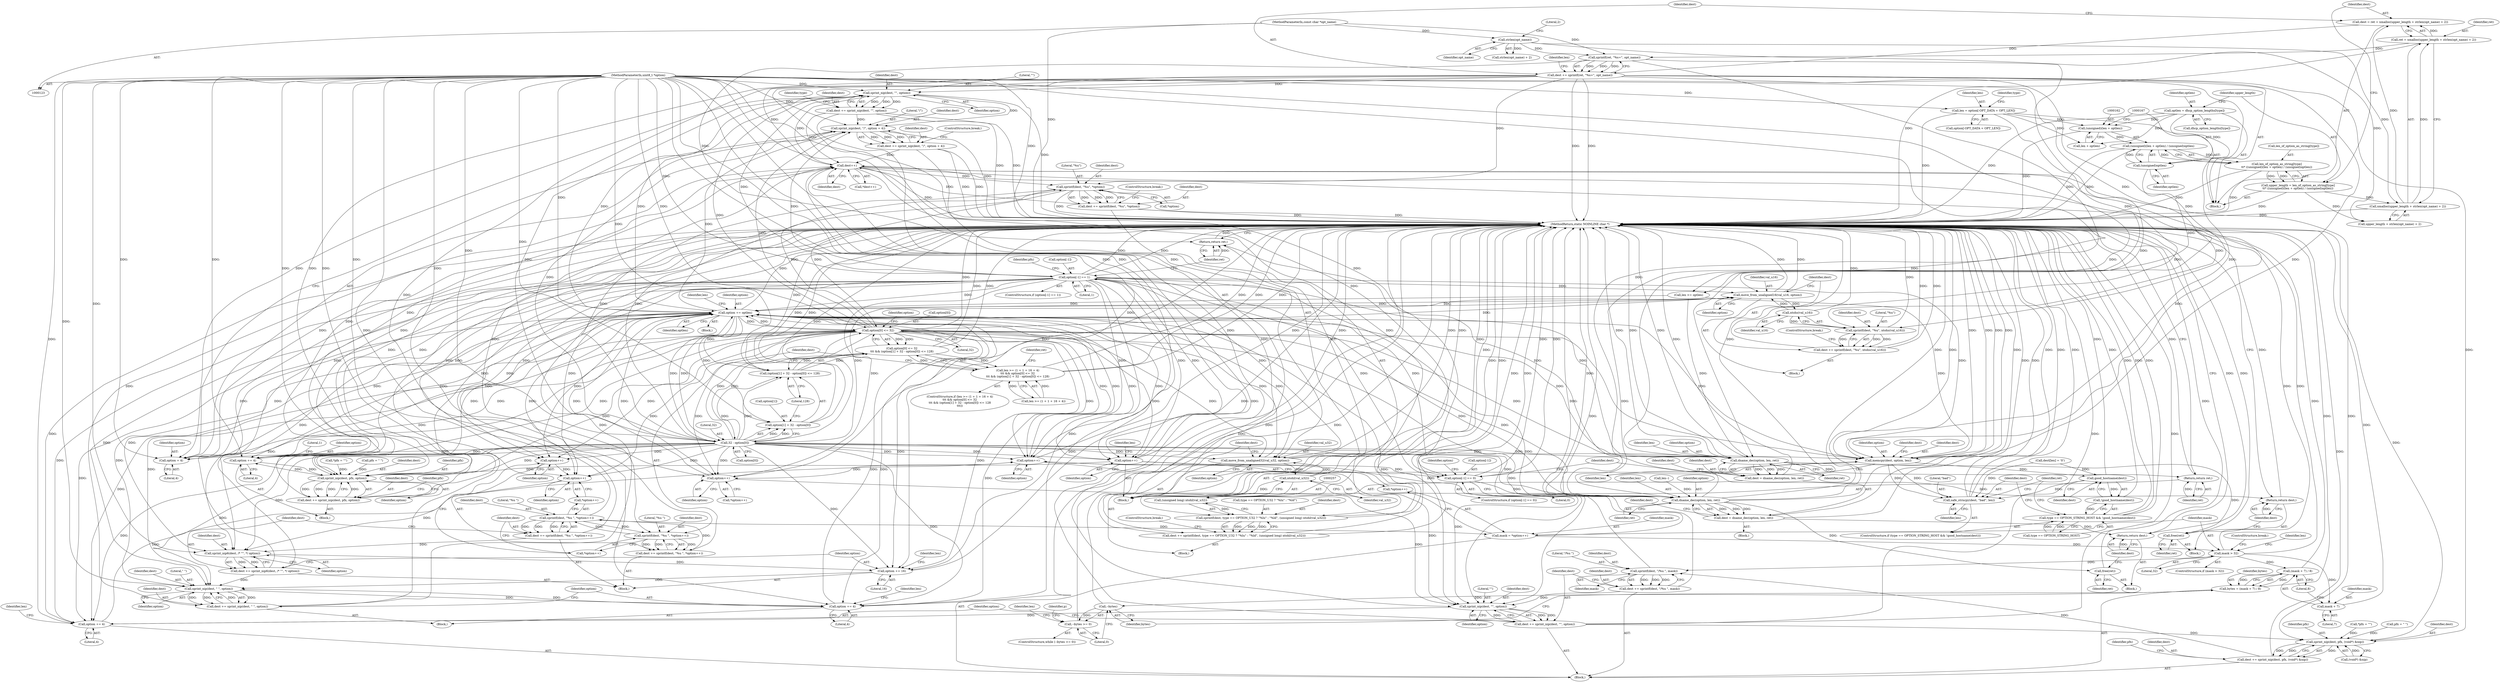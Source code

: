 digraph "0_busybox_352f79acbd759c14399e39baef21fc4ffe180ac2@API" {
"1000169" [label="(Call,dest = ret = xmalloc(upper_length + strlen(opt_name) + 2))"];
"1000171" [label="(Call,ret = xmalloc(upper_length + strlen(opt_name) + 2))"];
"1000173" [label="(Call,xmalloc(upper_length + strlen(opt_name) + 2))"];
"1000154" [label="(Call,upper_length = len_of_option_as_string[type]\n\t\t* ((unsigned)(len + optlen) / (unsigned)optlen))"];
"1000156" [label="(Call,len_of_option_as_string[type]\n\t\t* ((unsigned)(len + optlen) / (unsigned)optlen))"];
"1000160" [label="(Call,(unsigned)(len + optlen) / (unsigned)optlen)"];
"1000161" [label="(Call,(unsigned)(len + optlen))"];
"1000134" [label="(Call,len = option[-OPT_DATA + OPT_LEN])"];
"1000124" [label="(MethodParameterIn,uint8_t *option)"];
"1000149" [label="(Call,optlen = dhcp_option_lengths[type])"];
"1000166" [label="(Call,(unsigned)optlen)"];
"1000177" [label="(Call,strlen(opt_name))"];
"1000126" [label="(MethodParameterIn,const char *opt_name)"];
"1000180" [label="(Call,dest += sprintf(ret, \"%s=\", opt_name))"];
"1000198" [label="(Call,sprint_nip(dest, \"\", option))"];
"1000196" [label="(Call,dest += sprint_nip(dest, \"\", option))"];
"1000209" [label="(Call,sprint_nip(dest, \"/\", option + 4))"];
"1000207" [label="(Call,dest += sprint_nip(dest, \"/\", option + 4))"];
"1000561" [label="(Call,dest++)"];
"1000219" [label="(Call,sprintf(dest, \"%u\", *option))"];
"1000217" [label="(Call,dest += sprintf(dest, \"%u\", *option))"];
"1000396" [label="(Call,option[0] <= 32)"];
"1000212" [label="(Call,option + 4)"];
"1000228" [label="(Call,move_from_unaligned16(val_u16, option))"];
"1000236" [label="(Call,ntohs(val_u16))"];
"1000233" [label="(Call,sprintf(dest, \"%u\", ntohs(val_u16)))"];
"1000231" [label="(Call,dest += sprintf(dest, \"%u\", ntohs(val_u16)))"];
"1000548" [label="(Call,option += optlen)"];
"1000243" [label="(Call,move_from_unaligned32(val_u32, option))"];
"1000258" [label="(Call,ntohl(val_u32))"];
"1000256" [label="(Call,(unsigned long) ntohl(val_u32))"];
"1000248" [label="(Call,sprintf(dest, type == OPTION_U32 ? \"%lu\" : \"%ld\", (unsigned long) ntohl(val_u32)))"];
"1000246" [label="(Call,dest += sprintf(dest, type == OPTION_U32 ? \"%lu\" : \"%ld\", (unsigned long) ntohl(val_u32)))"];
"1000263" [label="(Call,memcpy(dest, option, len))"];
"1000278" [label="(Call,good_hostname(dest))"];
"1000277" [label="(Call,!good_hostname(dest))"];
"1000273" [label="(Call,type == OPTION_STRING_HOST && !good_hostname(dest))"];
"1000280" [label="(Call,safe_strncpy(dest, \"bad\", len))"];
"1000306" [label="(Call,option++)"];
"1000342" [label="(Call,option++)"];
"1000371" [label="(Call,sprint_nip(dest, \"\", option))"];
"1000369" [label="(Call,dest += sprint_nip(dest, \"\", option))"];
"1000353" [label="(Call,sprint_nip(dest, pfx, (void*) &nip))"];
"1000351" [label="(Call,dest += sprint_nip(dest, pfx, (void*) &nip))"];
"1000365" [label="(Call,sprintf(dest, \"/%u \", mask))"];
"1000363" [label="(Call,dest += sprintf(dest, \"/%u \", mask))"];
"1000375" [label="(Call,option += 4)"];
"1000401" [label="(Call,(option[1] + 32 - option[0]) <= 128)"];
"1000395" [label="(Call,option[0] <= 32\n\t\t\t && (option[1] + 32 - option[0]) <= 128)"];
"1000385" [label="(Call,len >= (1 + 1 + 16 + 4)\n\t\t\t && option[0] <= 32\n\t\t\t && (option[1] + 32 - option[0]) <= 128)"];
"1000402" [label="(Call,option[1] + 32 - option[0])"];
"1000406" [label="(Call,32 - option[0])"];
"1000419" [label="(Call,option++)"];
"1000427" [label="(Call,option++)"];
"1000431" [label="(Call,sprint_nip6(dest, /* \"\", */ option))"];
"1000429" [label="(Call,dest += sprint_nip6(dest, /* \"\", */ option))"];
"1000451" [label="(Call,sprint_nip(dest, \" \", option))"];
"1000449" [label="(Call,dest += sprint_nip(dest, \" \", option))"];
"1000455" [label="(Call,option += 4)"];
"1000434" [label="(Call,option += 16)"];
"1000471" [label="(Call,dname_dec(option, len, ret))"];
"1000469" [label="(Call,dest = dname_dec(option, len, ret))"];
"1000480" [label="(Return,return dest;)"];
"1000478" [label="(Call,free(ret))"];
"1000482" [label="(Return,return ret;)"];
"1000485" [label="(Call,option++)"];
"1000490" [label="(Call,option[-1] == 0)"];
"1000499" [label="(Call,dname_dec(option, len, ret))"];
"1000497" [label="(Call,dest = dname_dec(option, len, ret))"];
"1000508" [label="(Return,return dest;)"];
"1000506" [label="(Call,free(ret))"];
"1000546" [label="(Return,return ret;)"];
"1000512" [label="(Call,option[-1] == 1)"];
"1000536" [label="(Call,sprint_nip(dest, pfx, option))"];
"1000534" [label="(Call,dest += sprint_nip(dest, pfx, option))"];
"1000543" [label="(Call,option += 4)"];
"1000415" [label="(Call,sprintf(dest, \"%u \", *option++))"];
"1000413" [label="(Call,dest += sprintf(dest, \"%u \", *option++))"];
"1000423" [label="(Call,sprintf(dest, \"%u \", *option++))"];
"1000303" [label="(Call,mask = *option++)"];
"1000309" [label="(Call,mask > 32)"];
"1000326" [label="(Call,(mask + 7) / 8)"];
"1000324" [label="(Call,bytes = (mask + 7) / 8)"];
"1000333" [label="(Call,--bytes)"];
"1000332" [label="(Call,--bytes >= 0)"];
"1000327" [label="(Call,mask + 7)"];
"1000421" [label="(Call,dest += sprintf(dest, \"%u \", *option++))"];
"1000136" [label="(Call,option[-OPT_DATA + OPT_LEN])"];
"1000408" [label="(Call,option[0])"];
"1000498" [label="(Identifier,dest)"];
"1000231" [label="(Call,dest += sprintf(dest, \"%u\", ntohs(val_u16)))"];
"1000422" [label="(Identifier,dest)"];
"1000180" [label="(Call,dest += sprintf(ret, \"%s=\", opt_name))"];
"1000200" [label="(Literal,\"\")"];
"1000499" [label="(Call,dname_dec(option, len, ret))"];
"1000455" [label="(Call,option += 4)"];
"1000171" [label="(Call,ret = xmalloc(upper_length + strlen(opt_name) + 2))"];
"1000226" [label="(Block,)"];
"1000520" [label="(Call,*pfx = \"\")"];
"1000232" [label="(Identifier,dest)"];
"1000342" [label="(Call,option++)"];
"1000327" [label="(Call,mask + 7)"];
"1000540" [label="(Call,pfx = \" \")"];
"1000177" [label="(Call,strlen(opt_name))"];
"1000450" [label="(Identifier,dest)"];
"1000434" [label="(Call,option += 16)"];
"1000479" [label="(Identifier,ret)"];
"1000241" [label="(Block,)"];
"1000161" [label="(Call,(unsigned)(len + optlen))"];
"1000426" [label="(Call,*option++)"];
"1000504" [label="(Identifier,dest)"];
"1000544" [label="(Identifier,option)"];
"1000134" [label="(Call,len = option[-OPT_DATA + OPT_LEN])"];
"1000469" [label="(Call,dest = dname_dec(option, len, ret))"];
"1000243" [label="(Call,move_from_unaligned32(val_u32, option))"];
"1000402" [label="(Call,option[1] + 32 - option[0])"];
"1000507" [label="(Identifier,ret)"];
"1000331" [label="(ControlStructure,while (--bytes >= 0))"];
"1000449" [label="(Call,dest += sprint_nip(dest, \" \", option))"];
"1000298" [label="(Block,)"];
"1000265" [label="(Identifier,option)"];
"1000224" [label="(ControlStructure,break;)"];
"1000512" [label="(Call,option[-1] == 1)"];
"1000367" [label="(Literal,\"/%u \")"];
"1000215" [label="(ControlStructure,break;)"];
"1000269" [label="(Identifier,dest)"];
"1000476" [label="(Identifier,dest)"];
"1000488" [label="(Identifier,len)"];
"1000341" [label="(Call,*option++)"];
"1000219" [label="(Call,sprintf(dest, \"%u\", *option))"];
"1000168" [label="(Identifier,optlen)"];
"1000307" [label="(Identifier,option)"];
"1000326" [label="(Call,(mask + 7) / 8)"];
"1000247" [label="(Identifier,dest)"];
"1000360" [label="(Call,pfx = \" \")"];
"1000282" [label="(Literal,\"bad\")"];
"1000157" [label="(Call,len_of_option_as_string[type])"];
"1000451" [label="(Call,sprint_nip(dest, \" \", option))"];
"1000361" [label="(Identifier,pfx)"];
"1000473" [label="(Identifier,len)"];
"1000511" [label="(ControlStructure,if (option[-1] == 1))"];
"1000220" [label="(Identifier,dest)"];
"1000379" [label="(Identifier,len)"];
"1000517" [label="(Literal,1)"];
"1000285" [label="(Identifier,ret)"];
"1000545" [label="(Literal,4)"];
"1000496" [label="(Block,)"];
"1000324" [label="(Call,bytes = (mask + 7) / 8)"];
"1000325" [label="(Identifier,bytes)"];
"1000376" [label="(Identifier,option)"];
"1000406" [label="(Call,32 - option[0])"];
"1000452" [label="(Identifier,dest)"];
"1000173" [label="(Call,xmalloc(upper_length + strlen(opt_name) + 2))"];
"1000212" [label="(Call,option + 4)"];
"1000352" [label="(Identifier,dest)"];
"1000550" [label="(Identifier,optlen)"];
"1000415" [label="(Call,sprintf(dest, \"%u \", *option++))"];
"1000384" [label="(ControlStructure,if (len >= (1 + 1 + 16 + 4)\n\t\t\t && option[0] <= 32\n\t\t\t && (option[1] + 32 - option[0]) <= 128\n\t\t\t))"];
"1000274" [label="(Call,type == OPTION_STRING_HOST)"];
"1000497" [label="(Call,dest = dname_dec(option, len, ret))"];
"1000156" [label="(Call,len_of_option_as_string[type]\n\t\t* ((unsigned)(len + optlen) / (unsigned)optlen))"];
"1000309" [label="(Call,mask > 32)"];
"1000385" [label="(Call,len >= (1 + 1 + 16 + 4)\n\t\t\t && option[0] <= 32\n\t\t\t && (option[1] + 32 - option[0]) <= 128)"];
"1000537" [label="(Identifier,dest)"];
"1000365" [label="(Call,sprintf(dest, \"/%u \", mask))"];
"1000477" [label="(Block,)"];
"1000448" [label="(Block,)"];
"1000279" [label="(Identifier,dest)"];
"1000222" [label="(Call,*option)"];
"1000514" [label="(Identifier,option)"];
"1000213" [label="(Identifier,option)"];
"1000506" [label="(Call,free(ret))"];
"1000368" [label="(Identifier,mask)"];
"1000283" [label="(Identifier,len)"];
"1000438" [label="(Identifier,len)"];
"1000509" [label="(Identifier,dest)"];
"1000245" [label="(Identifier,option)"];
"1000377" [label="(Literal,4)"];
"1000181" [label="(Identifier,dest)"];
"1000414" [label="(Identifier,dest)"];
"1000436" [label="(Literal,16)"];
"1000404" [label="(Identifier,option)"];
"1000170" [label="(Identifier,dest)"];
"1000154" [label="(Call,upper_length = len_of_option_as_string[type]\n\t\t* ((unsigned)(len + optlen) / (unsigned)optlen))"];
"1000246" [label="(Call,dest += sprintf(dest, type == OPTION_U32 ? \"%lu\" : \"%ld\", (unsigned long) ntohl(val_u32)))"];
"1000249" [label="(Identifier,dest)"];
"1000201" [label="(Identifier,option)"];
"1000187" [label="(Call,len >= optlen)"];
"1000127" [label="(Block,)"];
"1000375" [label="(Call,option += 4)"];
"1000467" [label="(Identifier,ret)"];
"1000369" [label="(Call,dest += sprint_nip(dest, \"\", option))"];
"1000407" [label="(Literal,32)"];
"1000435" [label="(Identifier,option)"];
"1000489" [label="(ControlStructure,if (option[-1] == 0))"];
"1000501" [label="(Identifier,len)"];
"1000233" [label="(Call,sprintf(dest, \"%u\", ntohs(val_u16)))"];
"1000459" [label="(Identifier,len)"];
"1000525" [label="(Block,)"];
"1000244" [label="(Identifier,val_u32)"];
"1000524" [label="(Literal,1)"];
"1000373" [label="(Literal,\"\")"];
"1000490" [label="(Call,option[-1] == 0)"];
"1000356" [label="(Call,(void*) &nip)"];
"1000481" [label="(Identifier,dest)"];
"1000570" [label="(MethodReturn,static NOINLINE char *)"];
"1000432" [label="(Identifier,dest)"];
"1000521" [label="(Identifier,pfx)"];
"1000308" [label="(ControlStructure,if (mask > 32))"];
"1000190" [label="(Block,)"];
"1000209" [label="(Call,sprint_nip(dest, \"/\", option + 4))"];
"1000218" [label="(Identifier,dest)"];
"1000513" [label="(Call,option[-1])"];
"1000400" [label="(Literal,32)"];
"1000149" [label="(Call,optlen = dhcp_option_lengths[type])"];
"1000418" [label="(Call,*option++)"];
"1000210" [label="(Identifier,dest)"];
"1000182" [label="(Call,sprintf(ret, \"%s=\", opt_name))"];
"1000172" [label="(Identifier,ret)"];
"1000470" [label="(Identifier,dest)"];
"1000487" [label="(Call,len--)"];
"1000335" [label="(Literal,0)"];
"1000471" [label="(Call,dname_dec(option, len, ret))"];
"1000547" [label="(Identifier,ret)"];
"1000425" [label="(Literal,\"%u \")"];
"1000372" [label="(Identifier,dest)"];
"1000304" [label="(Identifier,mask)"];
"1000536" [label="(Call,sprint_nip(dest, pfx, option))"];
"1000211" [label="(Literal,\"/\")"];
"1000266" [label="(Identifier,len)"];
"1000263" [label="(Call,memcpy(dest, option, len))"];
"1000264" [label="(Identifier,dest)"];
"1000281" [label="(Identifier,dest)"];
"1000329" [label="(Literal,7)"];
"1000278" [label="(Call,good_hostname(dest))"];
"1000126" [label="(MethodParameterIn,const char *opt_name)"];
"1000259" [label="(Identifier,val_u32)"];
"1000420" [label="(Identifier,option)"];
"1000456" [label="(Identifier,option)"];
"1000483" [label="(Identifier,ret)"];
"1000546" [label="(Return,return ret;)"];
"1000332" [label="(Call,--bytes >= 0)"];
"1000411" [label="(Literal,128)"];
"1000417" [label="(Literal,\"%u \")"];
"1000340" [label="(Identifier,p)"];
"1000486" [label="(Identifier,option)"];
"1000427" [label="(Call,option++)"];
"1000561" [label="(Call,dest++)"];
"1000198" [label="(Call,sprint_nip(dest, \"\", option))"];
"1000354" [label="(Identifier,dest)"];
"1000311" [label="(Literal,32)"];
"1000214" [label="(Literal,4)"];
"1000421" [label="(Call,dest += sprintf(dest, \"%u \", *option++))"];
"1000419" [label="(Call,option++)"];
"1000169" [label="(Call,dest = ret = xmalloc(upper_length + strlen(opt_name) + 2))"];
"1000485" [label="(Call,option++)"];
"1000258" [label="(Call,ntohl(val_u32))"];
"1000178" [label="(Identifier,opt_name)"];
"1000166" [label="(Call,(unsigned)optlen)"];
"1000502" [label="(Identifier,ret)"];
"1000538" [label="(Identifier,pfx)"];
"1000151" [label="(Call,dhcp_option_lengths[type])"];
"1000548" [label="(Call,option += optlen)"];
"1000401" [label="(Call,(option[1] + 32 - option[0]) <= 128)"];
"1000305" [label="(Call,*option++)"];
"1000482" [label="(Return,return ret;)"];
"1000454" [label="(Identifier,option)"];
"1000457" [label="(Literal,4)"];
"1000395" [label="(Call,option[0] <= 32\n\t\t\t && (option[1] + 32 - option[0]) <= 128)"];
"1000236" [label="(Call,ntohs(val_u16))"];
"1000207" [label="(Call,dest += sprint_nip(dest, \"/\", option + 4))"];
"1000160" [label="(Call,(unsigned)(len + optlen) / (unsigned)optlen)"];
"1000197" [label="(Identifier,dest)"];
"1000250" [label="(Call,type == OPTION_U32 ? \"%lu\" : \"%ld\")"];
"1000260" [label="(ControlStructure,break;)"];
"1000273" [label="(Call,type == OPTION_STRING_HOST && !good_hostname(dest))"];
"1000199" [label="(Identifier,dest)"];
"1000562" [label="(Identifier,dest)"];
"1000429" [label="(Call,dest += sprint_nip6(dest, /* \"\", */ option))"];
"1000364" [label="(Identifier,dest)"];
"1000474" [label="(Identifier,ret)"];
"1000560" [label="(Call,*dest++)"];
"1000351" [label="(Call,dest += sprint_nip(dest, pfx, (void*) &nip))"];
"1000348" [label="(Identifier,len)"];
"1000267" [label="(Call,dest[len] = '\0')"];
"1000277" [label="(Call,!good_hostname(dest))"];
"1000370" [label="(Identifier,dest)"];
"1000431" [label="(Call,sprint_nip6(dest, /* \"\", */ option))"];
"1000396" [label="(Call,option[0] <= 32)"];
"1000480" [label="(Return,return dest;)"];
"1000374" [label="(Identifier,option)"];
"1000472" [label="(Identifier,option)"];
"1000230" [label="(Identifier,option)"];
"1000204" [label="(Identifier,type)"];
"1000371" [label="(Call,sprint_nip(dest, \"\", option))"];
"1000234" [label="(Identifier,dest)"];
"1000228" [label="(Call,move_from_unaligned16(val_u16, option))"];
"1000539" [label="(Identifier,option)"];
"1000150" [label="(Identifier,optlen)"];
"1000303" [label="(Call,mask = *option++)"];
"1000312" [label="(ControlStructure,break;)"];
"1000386" [label="(Call,len >= (1 + 1 + 16 + 4))"];
"1000135" [label="(Identifier,len)"];
"1000176" [label="(Call,strlen(opt_name) + 2)"];
"1000124" [label="(MethodParameterIn,uint8_t *option)"];
"1000453" [label="(Literal,\" \")"];
"1000143" [label="(Identifier,type)"];
"1000179" [label="(Literal,2)"];
"1000229" [label="(Identifier,val_u16)"];
"1000163" [label="(Call,len + optlen)"];
"1000235" [label="(Literal,\"%u\")"];
"1000552" [label="(Identifier,len)"];
"1000256" [label="(Call,(unsigned long) ntohl(val_u32))"];
"1000280" [label="(Call,safe_strncpy(dest, \"bad\", len))"];
"1000500" [label="(Identifier,option)"];
"1000330" [label="(Literal,8)"];
"1000412" [label="(Block,)"];
"1000174" [label="(Call,upper_length + strlen(opt_name) + 2)"];
"1000155" [label="(Identifier,upper_length)"];
"1000433" [label="(Identifier,option)"];
"1000508" [label="(Return,return dest;)"];
"1000535" [label="(Identifier,dest)"];
"1000306" [label="(Call,option++)"];
"1000221" [label="(Literal,\"%u\")"];
"1000534" [label="(Call,dest += sprint_nip(dest, pfx, option))"];
"1000541" [label="(Identifier,pfx)"];
"1000196" [label="(Call,dest += sprint_nip(dest, \"\", option))"];
"1000495" [label="(Literal,0)"];
"1000237" [label="(Identifier,val_u16)"];
"1000272" [label="(ControlStructure,if (type == OPTION_STRING_HOST && !good_hostname(dest)))"];
"1000423" [label="(Call,sprintf(dest, \"%u \", *option++))"];
"1000217" [label="(Call,dest += sprintf(dest, \"%u\", *option))"];
"1000353" [label="(Call,sprint_nip(dest, pfx, (void*) &nip))"];
"1000355" [label="(Identifier,pfx)"];
"1000188" [label="(Identifier,len)"];
"1000289" [label="(Call,*pfx = \"\")"];
"1000478" [label="(Call,free(ret))"];
"1000238" [label="(ControlStructure,break;)"];
"1000333" [label="(Call,--bytes)"];
"1000416" [label="(Identifier,dest)"];
"1000248" [label="(Call,sprintf(dest, type == OPTION_U32 ? \"%lu\" : \"%ld\", (unsigned long) ntohl(val_u32)))"];
"1000193" [label="(Block,)"];
"1000343" [label="(Identifier,option)"];
"1000491" [label="(Call,option[-1])"];
"1000363" [label="(Call,dest += sprintf(dest, \"/%u \", mask))"];
"1000208" [label="(Identifier,dest)"];
"1000424" [label="(Identifier,dest)"];
"1000543" [label="(Call,option += 4)"];
"1000334" [label="(Identifier,bytes)"];
"1000505" [label="(Block,)"];
"1000549" [label="(Identifier,option)"];
"1000428" [label="(Identifier,option)"];
"1000397" [label="(Call,option[0])"];
"1000314" [label="(Identifier,len)"];
"1000403" [label="(Call,option[1])"];
"1000328" [label="(Identifier,mask)"];
"1000413" [label="(Call,dest += sprintf(dest, \"%u \", *option++))"];
"1000366" [label="(Identifier,dest)"];
"1000310" [label="(Identifier,mask)"];
"1000430" [label="(Identifier,dest)"];
"1000169" -> "1000127"  [label="AST: "];
"1000169" -> "1000171"  [label="CFG: "];
"1000170" -> "1000169"  [label="AST: "];
"1000171" -> "1000169"  [label="AST: "];
"1000181" -> "1000169"  [label="CFG: "];
"1000171" -> "1000169"  [label="DDG: "];
"1000173" -> "1000169"  [label="DDG: "];
"1000169" -> "1000180"  [label="DDG: "];
"1000171" -> "1000173"  [label="CFG: "];
"1000172" -> "1000171"  [label="AST: "];
"1000173" -> "1000171"  [label="AST: "];
"1000171" -> "1000570"  [label="DDG: "];
"1000173" -> "1000171"  [label="DDG: "];
"1000171" -> "1000182"  [label="DDG: "];
"1000173" -> "1000174"  [label="CFG: "];
"1000174" -> "1000173"  [label="AST: "];
"1000173" -> "1000570"  [label="DDG: "];
"1000154" -> "1000173"  [label="DDG: "];
"1000177" -> "1000173"  [label="DDG: "];
"1000154" -> "1000127"  [label="AST: "];
"1000154" -> "1000156"  [label="CFG: "];
"1000155" -> "1000154"  [label="AST: "];
"1000156" -> "1000154"  [label="AST: "];
"1000170" -> "1000154"  [label="CFG: "];
"1000154" -> "1000570"  [label="DDG: "];
"1000156" -> "1000154"  [label="DDG: "];
"1000156" -> "1000154"  [label="DDG: "];
"1000154" -> "1000174"  [label="DDG: "];
"1000156" -> "1000160"  [label="CFG: "];
"1000157" -> "1000156"  [label="AST: "];
"1000160" -> "1000156"  [label="AST: "];
"1000156" -> "1000570"  [label="DDG: "];
"1000156" -> "1000570"  [label="DDG: "];
"1000160" -> "1000156"  [label="DDG: "];
"1000160" -> "1000156"  [label="DDG: "];
"1000160" -> "1000166"  [label="CFG: "];
"1000161" -> "1000160"  [label="AST: "];
"1000166" -> "1000160"  [label="AST: "];
"1000160" -> "1000570"  [label="DDG: "];
"1000160" -> "1000570"  [label="DDG: "];
"1000161" -> "1000160"  [label="DDG: "];
"1000166" -> "1000160"  [label="DDG: "];
"1000161" -> "1000163"  [label="CFG: "];
"1000162" -> "1000161"  [label="AST: "];
"1000163" -> "1000161"  [label="AST: "];
"1000167" -> "1000161"  [label="CFG: "];
"1000161" -> "1000570"  [label="DDG: "];
"1000134" -> "1000161"  [label="DDG: "];
"1000149" -> "1000161"  [label="DDG: "];
"1000134" -> "1000127"  [label="AST: "];
"1000134" -> "1000136"  [label="CFG: "];
"1000135" -> "1000134"  [label="AST: "];
"1000136" -> "1000134"  [label="AST: "];
"1000143" -> "1000134"  [label="CFG: "];
"1000134" -> "1000570"  [label="DDG: "];
"1000124" -> "1000134"  [label="DDG: "];
"1000134" -> "1000163"  [label="DDG: "];
"1000134" -> "1000187"  [label="DDG: "];
"1000124" -> "1000123"  [label="AST: "];
"1000124" -> "1000570"  [label="DDG: "];
"1000124" -> "1000198"  [label="DDG: "];
"1000124" -> "1000209"  [label="DDG: "];
"1000124" -> "1000212"  [label="DDG: "];
"1000124" -> "1000228"  [label="DDG: "];
"1000124" -> "1000243"  [label="DDG: "];
"1000124" -> "1000263"  [label="DDG: "];
"1000124" -> "1000306"  [label="DDG: "];
"1000124" -> "1000342"  [label="DDG: "];
"1000124" -> "1000371"  [label="DDG: "];
"1000124" -> "1000375"  [label="DDG: "];
"1000124" -> "1000396"  [label="DDG: "];
"1000124" -> "1000401"  [label="DDG: "];
"1000124" -> "1000402"  [label="DDG: "];
"1000124" -> "1000406"  [label="DDG: "];
"1000124" -> "1000419"  [label="DDG: "];
"1000124" -> "1000427"  [label="DDG: "];
"1000124" -> "1000431"  [label="DDG: "];
"1000124" -> "1000434"  [label="DDG: "];
"1000124" -> "1000451"  [label="DDG: "];
"1000124" -> "1000455"  [label="DDG: "];
"1000124" -> "1000471"  [label="DDG: "];
"1000124" -> "1000485"  [label="DDG: "];
"1000124" -> "1000490"  [label="DDG: "];
"1000124" -> "1000499"  [label="DDG: "];
"1000124" -> "1000512"  [label="DDG: "];
"1000124" -> "1000536"  [label="DDG: "];
"1000124" -> "1000543"  [label="DDG: "];
"1000124" -> "1000548"  [label="DDG: "];
"1000149" -> "1000127"  [label="AST: "];
"1000149" -> "1000151"  [label="CFG: "];
"1000150" -> "1000149"  [label="AST: "];
"1000151" -> "1000149"  [label="AST: "];
"1000155" -> "1000149"  [label="CFG: "];
"1000149" -> "1000570"  [label="DDG: "];
"1000149" -> "1000163"  [label="DDG: "];
"1000149" -> "1000166"  [label="DDG: "];
"1000166" -> "1000168"  [label="CFG: "];
"1000167" -> "1000166"  [label="AST: "];
"1000168" -> "1000166"  [label="AST: "];
"1000166" -> "1000187"  [label="DDG: "];
"1000177" -> "1000176"  [label="AST: "];
"1000177" -> "1000178"  [label="CFG: "];
"1000178" -> "1000177"  [label="AST: "];
"1000179" -> "1000177"  [label="CFG: "];
"1000177" -> "1000174"  [label="DDG: "];
"1000177" -> "1000176"  [label="DDG: "];
"1000126" -> "1000177"  [label="DDG: "];
"1000177" -> "1000182"  [label="DDG: "];
"1000126" -> "1000123"  [label="AST: "];
"1000126" -> "1000570"  [label="DDG: "];
"1000126" -> "1000182"  [label="DDG: "];
"1000180" -> "1000127"  [label="AST: "];
"1000180" -> "1000182"  [label="CFG: "];
"1000181" -> "1000180"  [label="AST: "];
"1000182" -> "1000180"  [label="AST: "];
"1000188" -> "1000180"  [label="CFG: "];
"1000180" -> "1000570"  [label="DDG: "];
"1000180" -> "1000570"  [label="DDG: "];
"1000182" -> "1000180"  [label="DDG: "];
"1000182" -> "1000180"  [label="DDG: "];
"1000182" -> "1000180"  [label="DDG: "];
"1000180" -> "1000198"  [label="DDG: "];
"1000180" -> "1000219"  [label="DDG: "];
"1000180" -> "1000233"  [label="DDG: "];
"1000180" -> "1000248"  [label="DDG: "];
"1000180" -> "1000263"  [label="DDG: "];
"1000180" -> "1000353"  [label="DDG: "];
"1000180" -> "1000415"  [label="DDG: "];
"1000180" -> "1000536"  [label="DDG: "];
"1000180" -> "1000561"  [label="DDG: "];
"1000198" -> "1000196"  [label="AST: "];
"1000198" -> "1000201"  [label="CFG: "];
"1000199" -> "1000198"  [label="AST: "];
"1000200" -> "1000198"  [label="AST: "];
"1000201" -> "1000198"  [label="AST: "];
"1000196" -> "1000198"  [label="CFG: "];
"1000198" -> "1000570"  [label="DDG: "];
"1000198" -> "1000196"  [label="DDG: "];
"1000198" -> "1000196"  [label="DDG: "];
"1000198" -> "1000196"  [label="DDG: "];
"1000561" -> "1000198"  [label="DDG: "];
"1000396" -> "1000198"  [label="DDG: "];
"1000512" -> "1000198"  [label="DDG: "];
"1000406" -> "1000198"  [label="DDG: "];
"1000548" -> "1000198"  [label="DDG: "];
"1000198" -> "1000209"  [label="DDG: "];
"1000198" -> "1000212"  [label="DDG: "];
"1000198" -> "1000548"  [label="DDG: "];
"1000196" -> "1000193"  [label="AST: "];
"1000197" -> "1000196"  [label="AST: "];
"1000204" -> "1000196"  [label="CFG: "];
"1000196" -> "1000570"  [label="DDG: "];
"1000196" -> "1000570"  [label="DDG: "];
"1000196" -> "1000209"  [label="DDG: "];
"1000196" -> "1000561"  [label="DDG: "];
"1000209" -> "1000207"  [label="AST: "];
"1000209" -> "1000212"  [label="CFG: "];
"1000210" -> "1000209"  [label="AST: "];
"1000211" -> "1000209"  [label="AST: "];
"1000212" -> "1000209"  [label="AST: "];
"1000207" -> "1000209"  [label="CFG: "];
"1000209" -> "1000570"  [label="DDG: "];
"1000209" -> "1000207"  [label="DDG: "];
"1000209" -> "1000207"  [label="DDG: "];
"1000209" -> "1000207"  [label="DDG: "];
"1000396" -> "1000209"  [label="DDG: "];
"1000512" -> "1000209"  [label="DDG: "];
"1000406" -> "1000209"  [label="DDG: "];
"1000548" -> "1000209"  [label="DDG: "];
"1000207" -> "1000193"  [label="AST: "];
"1000208" -> "1000207"  [label="AST: "];
"1000215" -> "1000207"  [label="CFG: "];
"1000207" -> "1000570"  [label="DDG: "];
"1000207" -> "1000570"  [label="DDG: "];
"1000207" -> "1000561"  [label="DDG: "];
"1000561" -> "1000560"  [label="AST: "];
"1000561" -> "1000562"  [label="CFG: "];
"1000562" -> "1000561"  [label="AST: "];
"1000560" -> "1000561"  [label="CFG: "];
"1000561" -> "1000570"  [label="DDG: "];
"1000561" -> "1000219"  [label="DDG: "];
"1000561" -> "1000233"  [label="DDG: "];
"1000561" -> "1000248"  [label="DDG: "];
"1000561" -> "1000263"  [label="DDG: "];
"1000561" -> "1000353"  [label="DDG: "];
"1000561" -> "1000415"  [label="DDG: "];
"1000561" -> "1000536"  [label="DDG: "];
"1000369" -> "1000561"  [label="DDG: "];
"1000217" -> "1000561"  [label="DDG: "];
"1000534" -> "1000561"  [label="DDG: "];
"1000246" -> "1000561"  [label="DDG: "];
"1000449" -> "1000561"  [label="DDG: "];
"1000231" -> "1000561"  [label="DDG: "];
"1000219" -> "1000217"  [label="AST: "];
"1000219" -> "1000222"  [label="CFG: "];
"1000220" -> "1000219"  [label="AST: "];
"1000221" -> "1000219"  [label="AST: "];
"1000222" -> "1000219"  [label="AST: "];
"1000217" -> "1000219"  [label="CFG: "];
"1000219" -> "1000570"  [label="DDG: "];
"1000219" -> "1000217"  [label="DDG: "];
"1000219" -> "1000217"  [label="DDG: "];
"1000219" -> "1000217"  [label="DDG: "];
"1000396" -> "1000219"  [label="DDG: "];
"1000406" -> "1000219"  [label="DDG: "];
"1000219" -> "1000396"  [label="DDG: "];
"1000219" -> "1000406"  [label="DDG: "];
"1000217" -> "1000193"  [label="AST: "];
"1000218" -> "1000217"  [label="AST: "];
"1000224" -> "1000217"  [label="CFG: "];
"1000217" -> "1000570"  [label="DDG: "];
"1000217" -> "1000570"  [label="DDG: "];
"1000396" -> "1000395"  [label="AST: "];
"1000396" -> "1000400"  [label="CFG: "];
"1000397" -> "1000396"  [label="AST: "];
"1000400" -> "1000396"  [label="AST: "];
"1000404" -> "1000396"  [label="CFG: "];
"1000395" -> "1000396"  [label="CFG: "];
"1000396" -> "1000570"  [label="DDG: "];
"1000396" -> "1000212"  [label="DDG: "];
"1000396" -> "1000228"  [label="DDG: "];
"1000396" -> "1000243"  [label="DDG: "];
"1000396" -> "1000263"  [label="DDG: "];
"1000396" -> "1000306"  [label="DDG: "];
"1000396" -> "1000342"  [label="DDG: "];
"1000396" -> "1000371"  [label="DDG: "];
"1000396" -> "1000375"  [label="DDG: "];
"1000396" -> "1000395"  [label="DDG: "];
"1000396" -> "1000395"  [label="DDG: "];
"1000406" -> "1000396"  [label="DDG: "];
"1000548" -> "1000396"  [label="DDG: "];
"1000396" -> "1000406"  [label="DDG: "];
"1000396" -> "1000419"  [label="DDG: "];
"1000396" -> "1000427"  [label="DDG: "];
"1000396" -> "1000431"  [label="DDG: "];
"1000396" -> "1000434"  [label="DDG: "];
"1000396" -> "1000451"  [label="DDG: "];
"1000396" -> "1000455"  [label="DDG: "];
"1000396" -> "1000471"  [label="DDG: "];
"1000396" -> "1000485"  [label="DDG: "];
"1000396" -> "1000499"  [label="DDG: "];
"1000396" -> "1000536"  [label="DDG: "];
"1000396" -> "1000543"  [label="DDG: "];
"1000396" -> "1000548"  [label="DDG: "];
"1000212" -> "1000214"  [label="CFG: "];
"1000213" -> "1000212"  [label="AST: "];
"1000214" -> "1000212"  [label="AST: "];
"1000212" -> "1000570"  [label="DDG: "];
"1000512" -> "1000212"  [label="DDG: "];
"1000406" -> "1000212"  [label="DDG: "];
"1000548" -> "1000212"  [label="DDG: "];
"1000228" -> "1000226"  [label="AST: "];
"1000228" -> "1000230"  [label="CFG: "];
"1000229" -> "1000228"  [label="AST: "];
"1000230" -> "1000228"  [label="AST: "];
"1000232" -> "1000228"  [label="CFG: "];
"1000228" -> "1000570"  [label="DDG: "];
"1000228" -> "1000570"  [label="DDG: "];
"1000236" -> "1000228"  [label="DDG: "];
"1000512" -> "1000228"  [label="DDG: "];
"1000406" -> "1000228"  [label="DDG: "];
"1000548" -> "1000228"  [label="DDG: "];
"1000228" -> "1000236"  [label="DDG: "];
"1000228" -> "1000548"  [label="DDG: "];
"1000236" -> "1000233"  [label="AST: "];
"1000236" -> "1000237"  [label="CFG: "];
"1000237" -> "1000236"  [label="AST: "];
"1000233" -> "1000236"  [label="CFG: "];
"1000236" -> "1000570"  [label="DDG: "];
"1000236" -> "1000233"  [label="DDG: "];
"1000233" -> "1000231"  [label="AST: "];
"1000234" -> "1000233"  [label="AST: "];
"1000235" -> "1000233"  [label="AST: "];
"1000231" -> "1000233"  [label="CFG: "];
"1000233" -> "1000570"  [label="DDG: "];
"1000233" -> "1000231"  [label="DDG: "];
"1000233" -> "1000231"  [label="DDG: "];
"1000233" -> "1000231"  [label="DDG: "];
"1000231" -> "1000226"  [label="AST: "];
"1000232" -> "1000231"  [label="AST: "];
"1000238" -> "1000231"  [label="CFG: "];
"1000231" -> "1000570"  [label="DDG: "];
"1000231" -> "1000570"  [label="DDG: "];
"1000548" -> "1000190"  [label="AST: "];
"1000548" -> "1000550"  [label="CFG: "];
"1000549" -> "1000548"  [label="AST: "];
"1000550" -> "1000548"  [label="AST: "];
"1000552" -> "1000548"  [label="CFG: "];
"1000548" -> "1000570"  [label="DDG: "];
"1000548" -> "1000243"  [label="DDG: "];
"1000548" -> "1000263"  [label="DDG: "];
"1000548" -> "1000306"  [label="DDG: "];
"1000548" -> "1000342"  [label="DDG: "];
"1000548" -> "1000371"  [label="DDG: "];
"1000548" -> "1000375"  [label="DDG: "];
"1000548" -> "1000401"  [label="DDG: "];
"1000548" -> "1000402"  [label="DDG: "];
"1000548" -> "1000406"  [label="DDG: "];
"1000548" -> "1000419"  [label="DDG: "];
"1000548" -> "1000427"  [label="DDG: "];
"1000548" -> "1000431"  [label="DDG: "];
"1000548" -> "1000434"  [label="DDG: "];
"1000548" -> "1000451"  [label="DDG: "];
"1000548" -> "1000455"  [label="DDG: "];
"1000548" -> "1000471"  [label="DDG: "];
"1000548" -> "1000485"  [label="DDG: "];
"1000548" -> "1000499"  [label="DDG: "];
"1000548" -> "1000536"  [label="DDG: "];
"1000548" -> "1000543"  [label="DDG: "];
"1000187" -> "1000548"  [label="DDG: "];
"1000485" -> "1000548"  [label="DDG: "];
"1000306" -> "1000548"  [label="DDG: "];
"1000406" -> "1000548"  [label="DDG: "];
"1000543" -> "1000548"  [label="DDG: "];
"1000243" -> "1000548"  [label="DDG: "];
"1000455" -> "1000548"  [label="DDG: "];
"1000342" -> "1000548"  [label="DDG: "];
"1000512" -> "1000548"  [label="DDG: "];
"1000243" -> "1000241"  [label="AST: "];
"1000243" -> "1000245"  [label="CFG: "];
"1000244" -> "1000243"  [label="AST: "];
"1000245" -> "1000243"  [label="AST: "];
"1000247" -> "1000243"  [label="CFG: "];
"1000243" -> "1000570"  [label="DDG: "];
"1000243" -> "1000570"  [label="DDG: "];
"1000258" -> "1000243"  [label="DDG: "];
"1000512" -> "1000243"  [label="DDG: "];
"1000406" -> "1000243"  [label="DDG: "];
"1000243" -> "1000258"  [label="DDG: "];
"1000258" -> "1000256"  [label="AST: "];
"1000258" -> "1000259"  [label="CFG: "];
"1000259" -> "1000258"  [label="AST: "];
"1000256" -> "1000258"  [label="CFG: "];
"1000258" -> "1000570"  [label="DDG: "];
"1000258" -> "1000256"  [label="DDG: "];
"1000256" -> "1000248"  [label="AST: "];
"1000257" -> "1000256"  [label="AST: "];
"1000248" -> "1000256"  [label="CFG: "];
"1000256" -> "1000570"  [label="DDG: "];
"1000256" -> "1000248"  [label="DDG: "];
"1000248" -> "1000246"  [label="AST: "];
"1000249" -> "1000248"  [label="AST: "];
"1000250" -> "1000248"  [label="AST: "];
"1000246" -> "1000248"  [label="CFG: "];
"1000248" -> "1000570"  [label="DDG: "];
"1000248" -> "1000570"  [label="DDG: "];
"1000248" -> "1000246"  [label="DDG: "];
"1000248" -> "1000246"  [label="DDG: "];
"1000248" -> "1000246"  [label="DDG: "];
"1000246" -> "1000241"  [label="AST: "];
"1000247" -> "1000246"  [label="AST: "];
"1000260" -> "1000246"  [label="CFG: "];
"1000246" -> "1000570"  [label="DDG: "];
"1000246" -> "1000570"  [label="DDG: "];
"1000263" -> "1000193"  [label="AST: "];
"1000263" -> "1000266"  [label="CFG: "];
"1000264" -> "1000263"  [label="AST: "];
"1000265" -> "1000263"  [label="AST: "];
"1000266" -> "1000263"  [label="AST: "];
"1000269" -> "1000263"  [label="CFG: "];
"1000263" -> "1000570"  [label="DDG: "];
"1000263" -> "1000570"  [label="DDG: "];
"1000263" -> "1000570"  [label="DDG: "];
"1000263" -> "1000570"  [label="DDG: "];
"1000512" -> "1000263"  [label="DDG: "];
"1000406" -> "1000263"  [label="DDG: "];
"1000187" -> "1000263"  [label="DDG: "];
"1000263" -> "1000278"  [label="DDG: "];
"1000263" -> "1000280"  [label="DDG: "];
"1000263" -> "1000280"  [label="DDG: "];
"1000278" -> "1000277"  [label="AST: "];
"1000278" -> "1000279"  [label="CFG: "];
"1000279" -> "1000278"  [label="AST: "];
"1000277" -> "1000278"  [label="CFG: "];
"1000278" -> "1000570"  [label="DDG: "];
"1000278" -> "1000277"  [label="DDG: "];
"1000267" -> "1000278"  [label="DDG: "];
"1000278" -> "1000280"  [label="DDG: "];
"1000277" -> "1000273"  [label="AST: "];
"1000273" -> "1000277"  [label="CFG: "];
"1000277" -> "1000570"  [label="DDG: "];
"1000277" -> "1000273"  [label="DDG: "];
"1000273" -> "1000272"  [label="AST: "];
"1000273" -> "1000274"  [label="CFG: "];
"1000274" -> "1000273"  [label="AST: "];
"1000281" -> "1000273"  [label="CFG: "];
"1000285" -> "1000273"  [label="CFG: "];
"1000273" -> "1000570"  [label="DDG: "];
"1000273" -> "1000570"  [label="DDG: "];
"1000273" -> "1000570"  [label="DDG: "];
"1000274" -> "1000273"  [label="DDG: "];
"1000274" -> "1000273"  [label="DDG: "];
"1000280" -> "1000272"  [label="AST: "];
"1000280" -> "1000283"  [label="CFG: "];
"1000281" -> "1000280"  [label="AST: "];
"1000282" -> "1000280"  [label="AST: "];
"1000283" -> "1000280"  [label="AST: "];
"1000285" -> "1000280"  [label="CFG: "];
"1000280" -> "1000570"  [label="DDG: "];
"1000280" -> "1000570"  [label="DDG: "];
"1000280" -> "1000570"  [label="DDG: "];
"1000267" -> "1000280"  [label="DDG: "];
"1000306" -> "1000305"  [label="AST: "];
"1000306" -> "1000307"  [label="CFG: "];
"1000307" -> "1000306"  [label="AST: "];
"1000305" -> "1000306"  [label="CFG: "];
"1000306" -> "1000570"  [label="DDG: "];
"1000512" -> "1000306"  [label="DDG: "];
"1000406" -> "1000306"  [label="DDG: "];
"1000375" -> "1000306"  [label="DDG: "];
"1000306" -> "1000342"  [label="DDG: "];
"1000306" -> "1000371"  [label="DDG: "];
"1000342" -> "1000341"  [label="AST: "];
"1000342" -> "1000343"  [label="CFG: "];
"1000343" -> "1000342"  [label="AST: "];
"1000341" -> "1000342"  [label="CFG: "];
"1000342" -> "1000570"  [label="DDG: "];
"1000406" -> "1000342"  [label="DDG: "];
"1000512" -> "1000342"  [label="DDG: "];
"1000342" -> "1000371"  [label="DDG: "];
"1000371" -> "1000369"  [label="AST: "];
"1000371" -> "1000374"  [label="CFG: "];
"1000372" -> "1000371"  [label="AST: "];
"1000373" -> "1000371"  [label="AST: "];
"1000374" -> "1000371"  [label="AST: "];
"1000369" -> "1000371"  [label="CFG: "];
"1000371" -> "1000369"  [label="DDG: "];
"1000371" -> "1000369"  [label="DDG: "];
"1000371" -> "1000369"  [label="DDG: "];
"1000363" -> "1000371"  [label="DDG: "];
"1000406" -> "1000371"  [label="DDG: "];
"1000512" -> "1000371"  [label="DDG: "];
"1000371" -> "1000375"  [label="DDG: "];
"1000369" -> "1000298"  [label="AST: "];
"1000370" -> "1000369"  [label="AST: "];
"1000376" -> "1000369"  [label="CFG: "];
"1000369" -> "1000570"  [label="DDG: "];
"1000369" -> "1000570"  [label="DDG: "];
"1000369" -> "1000353"  [label="DDG: "];
"1000353" -> "1000351"  [label="AST: "];
"1000353" -> "1000356"  [label="CFG: "];
"1000354" -> "1000353"  [label="AST: "];
"1000355" -> "1000353"  [label="AST: "];
"1000356" -> "1000353"  [label="AST: "];
"1000351" -> "1000353"  [label="CFG: "];
"1000353" -> "1000570"  [label="DDG: "];
"1000353" -> "1000351"  [label="DDG: "];
"1000353" -> "1000351"  [label="DDG: "];
"1000353" -> "1000351"  [label="DDG: "];
"1000360" -> "1000353"  [label="DDG: "];
"1000289" -> "1000353"  [label="DDG: "];
"1000356" -> "1000353"  [label="DDG: "];
"1000351" -> "1000298"  [label="AST: "];
"1000352" -> "1000351"  [label="AST: "];
"1000361" -> "1000351"  [label="CFG: "];
"1000351" -> "1000570"  [label="DDG: "];
"1000351" -> "1000365"  [label="DDG: "];
"1000365" -> "1000363"  [label="AST: "];
"1000365" -> "1000368"  [label="CFG: "];
"1000366" -> "1000365"  [label="AST: "];
"1000367" -> "1000365"  [label="AST: "];
"1000368" -> "1000365"  [label="AST: "];
"1000363" -> "1000365"  [label="CFG: "];
"1000365" -> "1000570"  [label="DDG: "];
"1000365" -> "1000363"  [label="DDG: "];
"1000365" -> "1000363"  [label="DDG: "];
"1000365" -> "1000363"  [label="DDG: "];
"1000309" -> "1000365"  [label="DDG: "];
"1000363" -> "1000298"  [label="AST: "];
"1000364" -> "1000363"  [label="AST: "];
"1000370" -> "1000363"  [label="CFG: "];
"1000363" -> "1000570"  [label="DDG: "];
"1000375" -> "1000298"  [label="AST: "];
"1000375" -> "1000377"  [label="CFG: "];
"1000376" -> "1000375"  [label="AST: "];
"1000377" -> "1000375"  [label="AST: "];
"1000379" -> "1000375"  [label="CFG: "];
"1000375" -> "1000570"  [label="DDG: "];
"1000512" -> "1000375"  [label="DDG: "];
"1000406" -> "1000375"  [label="DDG: "];
"1000401" -> "1000395"  [label="AST: "];
"1000401" -> "1000411"  [label="CFG: "];
"1000402" -> "1000401"  [label="AST: "];
"1000411" -> "1000401"  [label="AST: "];
"1000395" -> "1000401"  [label="CFG: "];
"1000401" -> "1000570"  [label="DDG: "];
"1000401" -> "1000395"  [label="DDG: "];
"1000401" -> "1000395"  [label="DDG: "];
"1000406" -> "1000401"  [label="DDG: "];
"1000406" -> "1000401"  [label="DDG: "];
"1000395" -> "1000385"  [label="AST: "];
"1000385" -> "1000395"  [label="CFG: "];
"1000395" -> "1000570"  [label="DDG: "];
"1000395" -> "1000570"  [label="DDG: "];
"1000395" -> "1000385"  [label="DDG: "];
"1000395" -> "1000385"  [label="DDG: "];
"1000385" -> "1000384"  [label="AST: "];
"1000385" -> "1000386"  [label="CFG: "];
"1000386" -> "1000385"  [label="AST: "];
"1000414" -> "1000385"  [label="CFG: "];
"1000467" -> "1000385"  [label="CFG: "];
"1000385" -> "1000570"  [label="DDG: "];
"1000385" -> "1000570"  [label="DDG: "];
"1000385" -> "1000570"  [label="DDG: "];
"1000386" -> "1000385"  [label="DDG: "];
"1000386" -> "1000385"  [label="DDG: "];
"1000402" -> "1000406"  [label="CFG: "];
"1000403" -> "1000402"  [label="AST: "];
"1000406" -> "1000402"  [label="AST: "];
"1000411" -> "1000402"  [label="CFG: "];
"1000402" -> "1000570"  [label="DDG: "];
"1000402" -> "1000570"  [label="DDG: "];
"1000406" -> "1000402"  [label="DDG: "];
"1000406" -> "1000402"  [label="DDG: "];
"1000406" -> "1000408"  [label="CFG: "];
"1000407" -> "1000406"  [label="AST: "];
"1000408" -> "1000406"  [label="AST: "];
"1000406" -> "1000570"  [label="DDG: "];
"1000406" -> "1000419"  [label="DDG: "];
"1000406" -> "1000427"  [label="DDG: "];
"1000406" -> "1000431"  [label="DDG: "];
"1000406" -> "1000434"  [label="DDG: "];
"1000406" -> "1000451"  [label="DDG: "];
"1000406" -> "1000455"  [label="DDG: "];
"1000406" -> "1000471"  [label="DDG: "];
"1000406" -> "1000485"  [label="DDG: "];
"1000406" -> "1000499"  [label="DDG: "];
"1000406" -> "1000536"  [label="DDG: "];
"1000406" -> "1000543"  [label="DDG: "];
"1000419" -> "1000418"  [label="AST: "];
"1000419" -> "1000420"  [label="CFG: "];
"1000420" -> "1000419"  [label="AST: "];
"1000418" -> "1000419"  [label="CFG: "];
"1000512" -> "1000419"  [label="DDG: "];
"1000419" -> "1000427"  [label="DDG: "];
"1000427" -> "1000426"  [label="AST: "];
"1000427" -> "1000428"  [label="CFG: "];
"1000428" -> "1000427"  [label="AST: "];
"1000426" -> "1000427"  [label="CFG: "];
"1000512" -> "1000427"  [label="DDG: "];
"1000427" -> "1000431"  [label="DDG: "];
"1000431" -> "1000429"  [label="AST: "];
"1000431" -> "1000433"  [label="CFG: "];
"1000432" -> "1000431"  [label="AST: "];
"1000433" -> "1000431"  [label="AST: "];
"1000429" -> "1000431"  [label="CFG: "];
"1000431" -> "1000429"  [label="DDG: "];
"1000431" -> "1000429"  [label="DDG: "];
"1000421" -> "1000431"  [label="DDG: "];
"1000512" -> "1000431"  [label="DDG: "];
"1000431" -> "1000434"  [label="DDG: "];
"1000429" -> "1000412"  [label="AST: "];
"1000430" -> "1000429"  [label="AST: "];
"1000435" -> "1000429"  [label="CFG: "];
"1000429" -> "1000570"  [label="DDG: "];
"1000429" -> "1000570"  [label="DDG: "];
"1000429" -> "1000451"  [label="DDG: "];
"1000451" -> "1000449"  [label="AST: "];
"1000451" -> "1000454"  [label="CFG: "];
"1000452" -> "1000451"  [label="AST: "];
"1000453" -> "1000451"  [label="AST: "];
"1000454" -> "1000451"  [label="AST: "];
"1000449" -> "1000451"  [label="CFG: "];
"1000451" -> "1000449"  [label="DDG: "];
"1000451" -> "1000449"  [label="DDG: "];
"1000451" -> "1000449"  [label="DDG: "];
"1000449" -> "1000451"  [label="DDG: "];
"1000512" -> "1000451"  [label="DDG: "];
"1000434" -> "1000451"  [label="DDG: "];
"1000455" -> "1000451"  [label="DDG: "];
"1000451" -> "1000455"  [label="DDG: "];
"1000449" -> "1000448"  [label="AST: "];
"1000450" -> "1000449"  [label="AST: "];
"1000456" -> "1000449"  [label="CFG: "];
"1000449" -> "1000570"  [label="DDG: "];
"1000449" -> "1000570"  [label="DDG: "];
"1000455" -> "1000448"  [label="AST: "];
"1000455" -> "1000457"  [label="CFG: "];
"1000456" -> "1000455"  [label="AST: "];
"1000457" -> "1000455"  [label="AST: "];
"1000459" -> "1000455"  [label="CFG: "];
"1000455" -> "1000570"  [label="DDG: "];
"1000512" -> "1000455"  [label="DDG: "];
"1000434" -> "1000412"  [label="AST: "];
"1000434" -> "1000436"  [label="CFG: "];
"1000435" -> "1000434"  [label="AST: "];
"1000436" -> "1000434"  [label="AST: "];
"1000438" -> "1000434"  [label="CFG: "];
"1000434" -> "1000570"  [label="DDG: "];
"1000512" -> "1000434"  [label="DDG: "];
"1000471" -> "1000469"  [label="AST: "];
"1000471" -> "1000474"  [label="CFG: "];
"1000472" -> "1000471"  [label="AST: "];
"1000473" -> "1000471"  [label="AST: "];
"1000474" -> "1000471"  [label="AST: "];
"1000469" -> "1000471"  [label="CFG: "];
"1000471" -> "1000570"  [label="DDG: "];
"1000471" -> "1000570"  [label="DDG: "];
"1000471" -> "1000570"  [label="DDG: "];
"1000471" -> "1000469"  [label="DDG: "];
"1000471" -> "1000469"  [label="DDG: "];
"1000471" -> "1000469"  [label="DDG: "];
"1000512" -> "1000471"  [label="DDG: "];
"1000187" -> "1000471"  [label="DDG: "];
"1000182" -> "1000471"  [label="DDG: "];
"1000471" -> "1000478"  [label="DDG: "];
"1000471" -> "1000482"  [label="DDG: "];
"1000469" -> "1000193"  [label="AST: "];
"1000470" -> "1000469"  [label="AST: "];
"1000476" -> "1000469"  [label="CFG: "];
"1000469" -> "1000570"  [label="DDG: "];
"1000469" -> "1000570"  [label="DDG: "];
"1000469" -> "1000480"  [label="DDG: "];
"1000480" -> "1000477"  [label="AST: "];
"1000480" -> "1000481"  [label="CFG: "];
"1000481" -> "1000480"  [label="AST: "];
"1000570" -> "1000480"  [label="CFG: "];
"1000480" -> "1000570"  [label="DDG: "];
"1000481" -> "1000480"  [label="DDG: "];
"1000478" -> "1000477"  [label="AST: "];
"1000478" -> "1000479"  [label="CFG: "];
"1000479" -> "1000478"  [label="AST: "];
"1000481" -> "1000478"  [label="CFG: "];
"1000478" -> "1000570"  [label="DDG: "];
"1000482" -> "1000193"  [label="AST: "];
"1000482" -> "1000483"  [label="CFG: "];
"1000483" -> "1000482"  [label="AST: "];
"1000570" -> "1000482"  [label="CFG: "];
"1000482" -> "1000570"  [label="DDG: "];
"1000483" -> "1000482"  [label="DDG: "];
"1000485" -> "1000193"  [label="AST: "];
"1000485" -> "1000486"  [label="CFG: "];
"1000486" -> "1000485"  [label="AST: "];
"1000488" -> "1000485"  [label="CFG: "];
"1000485" -> "1000570"  [label="DDG: "];
"1000512" -> "1000485"  [label="DDG: "];
"1000485" -> "1000490"  [label="DDG: "];
"1000485" -> "1000499"  [label="DDG: "];
"1000485" -> "1000512"  [label="DDG: "];
"1000485" -> "1000536"  [label="DDG: "];
"1000490" -> "1000489"  [label="AST: "];
"1000490" -> "1000495"  [label="CFG: "];
"1000491" -> "1000490"  [label="AST: "];
"1000495" -> "1000490"  [label="AST: "];
"1000498" -> "1000490"  [label="CFG: "];
"1000514" -> "1000490"  [label="CFG: "];
"1000490" -> "1000570"  [label="DDG: "];
"1000490" -> "1000570"  [label="DDG: "];
"1000512" -> "1000490"  [label="DDG: "];
"1000490" -> "1000499"  [label="DDG: "];
"1000490" -> "1000512"  [label="DDG: "];
"1000499" -> "1000497"  [label="AST: "];
"1000499" -> "1000502"  [label="CFG: "];
"1000500" -> "1000499"  [label="AST: "];
"1000501" -> "1000499"  [label="AST: "];
"1000502" -> "1000499"  [label="AST: "];
"1000497" -> "1000499"  [label="CFG: "];
"1000499" -> "1000570"  [label="DDG: "];
"1000499" -> "1000570"  [label="DDG: "];
"1000499" -> "1000570"  [label="DDG: "];
"1000499" -> "1000497"  [label="DDG: "];
"1000499" -> "1000497"  [label="DDG: "];
"1000499" -> "1000497"  [label="DDG: "];
"1000487" -> "1000499"  [label="DDG: "];
"1000182" -> "1000499"  [label="DDG: "];
"1000499" -> "1000506"  [label="DDG: "];
"1000499" -> "1000546"  [label="DDG: "];
"1000497" -> "1000496"  [label="AST: "];
"1000498" -> "1000497"  [label="AST: "];
"1000504" -> "1000497"  [label="CFG: "];
"1000497" -> "1000570"  [label="DDG: "];
"1000497" -> "1000570"  [label="DDG: "];
"1000497" -> "1000508"  [label="DDG: "];
"1000508" -> "1000505"  [label="AST: "];
"1000508" -> "1000509"  [label="CFG: "];
"1000509" -> "1000508"  [label="AST: "];
"1000570" -> "1000508"  [label="CFG: "];
"1000508" -> "1000570"  [label="DDG: "];
"1000509" -> "1000508"  [label="DDG: "];
"1000506" -> "1000505"  [label="AST: "];
"1000506" -> "1000507"  [label="CFG: "];
"1000507" -> "1000506"  [label="AST: "];
"1000509" -> "1000506"  [label="CFG: "];
"1000506" -> "1000570"  [label="DDG: "];
"1000546" -> "1000193"  [label="AST: "];
"1000546" -> "1000547"  [label="CFG: "];
"1000547" -> "1000546"  [label="AST: "];
"1000570" -> "1000546"  [label="CFG: "];
"1000546" -> "1000570"  [label="DDG: "];
"1000547" -> "1000546"  [label="DDG: "];
"1000182" -> "1000546"  [label="DDG: "];
"1000512" -> "1000511"  [label="AST: "];
"1000512" -> "1000517"  [label="CFG: "];
"1000513" -> "1000512"  [label="AST: "];
"1000517" -> "1000512"  [label="AST: "];
"1000521" -> "1000512"  [label="CFG: "];
"1000547" -> "1000512"  [label="CFG: "];
"1000512" -> "1000570"  [label="DDG: "];
"1000512" -> "1000570"  [label="DDG: "];
"1000512" -> "1000536"  [label="DDG: "];
"1000512" -> "1000543"  [label="DDG: "];
"1000536" -> "1000534"  [label="AST: "];
"1000536" -> "1000539"  [label="CFG: "];
"1000537" -> "1000536"  [label="AST: "];
"1000538" -> "1000536"  [label="AST: "];
"1000539" -> "1000536"  [label="AST: "];
"1000534" -> "1000536"  [label="CFG: "];
"1000536" -> "1000534"  [label="DDG: "];
"1000536" -> "1000534"  [label="DDG: "];
"1000536" -> "1000534"  [label="DDG: "];
"1000534" -> "1000536"  [label="DDG: "];
"1000520" -> "1000536"  [label="DDG: "];
"1000540" -> "1000536"  [label="DDG: "];
"1000543" -> "1000536"  [label="DDG: "];
"1000536" -> "1000543"  [label="DDG: "];
"1000534" -> "1000525"  [label="AST: "];
"1000535" -> "1000534"  [label="AST: "];
"1000541" -> "1000534"  [label="CFG: "];
"1000534" -> "1000570"  [label="DDG: "];
"1000534" -> "1000570"  [label="DDG: "];
"1000543" -> "1000525"  [label="AST: "];
"1000543" -> "1000545"  [label="CFG: "];
"1000544" -> "1000543"  [label="AST: "];
"1000545" -> "1000543"  [label="AST: "];
"1000524" -> "1000543"  [label="CFG: "];
"1000543" -> "1000570"  [label="DDG: "];
"1000415" -> "1000413"  [label="AST: "];
"1000415" -> "1000418"  [label="CFG: "];
"1000416" -> "1000415"  [label="AST: "];
"1000417" -> "1000415"  [label="AST: "];
"1000418" -> "1000415"  [label="AST: "];
"1000413" -> "1000415"  [label="CFG: "];
"1000415" -> "1000413"  [label="DDG: "];
"1000415" -> "1000413"  [label="DDG: "];
"1000415" -> "1000413"  [label="DDG: "];
"1000423" -> "1000415"  [label="DDG: "];
"1000415" -> "1000423"  [label="DDG: "];
"1000413" -> "1000412"  [label="AST: "];
"1000414" -> "1000413"  [label="AST: "];
"1000422" -> "1000413"  [label="CFG: "];
"1000413" -> "1000423"  [label="DDG: "];
"1000423" -> "1000421"  [label="AST: "];
"1000423" -> "1000426"  [label="CFG: "];
"1000424" -> "1000423"  [label="AST: "];
"1000425" -> "1000423"  [label="AST: "];
"1000426" -> "1000423"  [label="AST: "];
"1000421" -> "1000423"  [label="CFG: "];
"1000423" -> "1000570"  [label="DDG: "];
"1000423" -> "1000303"  [label="DDG: "];
"1000423" -> "1000421"  [label="DDG: "];
"1000423" -> "1000421"  [label="DDG: "];
"1000423" -> "1000421"  [label="DDG: "];
"1000303" -> "1000298"  [label="AST: "];
"1000303" -> "1000305"  [label="CFG: "];
"1000304" -> "1000303"  [label="AST: "];
"1000305" -> "1000303"  [label="AST: "];
"1000310" -> "1000303"  [label="CFG: "];
"1000303" -> "1000570"  [label="DDG: "];
"1000303" -> "1000309"  [label="DDG: "];
"1000309" -> "1000308"  [label="AST: "];
"1000309" -> "1000311"  [label="CFG: "];
"1000310" -> "1000309"  [label="AST: "];
"1000311" -> "1000309"  [label="AST: "];
"1000312" -> "1000309"  [label="CFG: "];
"1000314" -> "1000309"  [label="CFG: "];
"1000309" -> "1000570"  [label="DDG: "];
"1000309" -> "1000570"  [label="DDG: "];
"1000309" -> "1000326"  [label="DDG: "];
"1000309" -> "1000327"  [label="DDG: "];
"1000326" -> "1000324"  [label="AST: "];
"1000326" -> "1000330"  [label="CFG: "];
"1000327" -> "1000326"  [label="AST: "];
"1000330" -> "1000326"  [label="AST: "];
"1000324" -> "1000326"  [label="CFG: "];
"1000326" -> "1000570"  [label="DDG: "];
"1000326" -> "1000324"  [label="DDG: "];
"1000326" -> "1000324"  [label="DDG: "];
"1000324" -> "1000298"  [label="AST: "];
"1000325" -> "1000324"  [label="AST: "];
"1000334" -> "1000324"  [label="CFG: "];
"1000324" -> "1000570"  [label="DDG: "];
"1000324" -> "1000333"  [label="DDG: "];
"1000333" -> "1000332"  [label="AST: "];
"1000333" -> "1000334"  [label="CFG: "];
"1000334" -> "1000333"  [label="AST: "];
"1000335" -> "1000333"  [label="CFG: "];
"1000333" -> "1000570"  [label="DDG: "];
"1000333" -> "1000332"  [label="DDG: "];
"1000332" -> "1000331"  [label="AST: "];
"1000332" -> "1000335"  [label="CFG: "];
"1000335" -> "1000332"  [label="AST: "];
"1000340" -> "1000332"  [label="CFG: "];
"1000348" -> "1000332"  [label="CFG: "];
"1000332" -> "1000570"  [label="DDG: "];
"1000327" -> "1000329"  [label="CFG: "];
"1000328" -> "1000327"  [label="AST: "];
"1000329" -> "1000327"  [label="AST: "];
"1000330" -> "1000327"  [label="CFG: "];
"1000327" -> "1000570"  [label="DDG: "];
"1000421" -> "1000412"  [label="AST: "];
"1000422" -> "1000421"  [label="AST: "];
"1000430" -> "1000421"  [label="CFG: "];
"1000421" -> "1000570"  [label="DDG: "];
}
